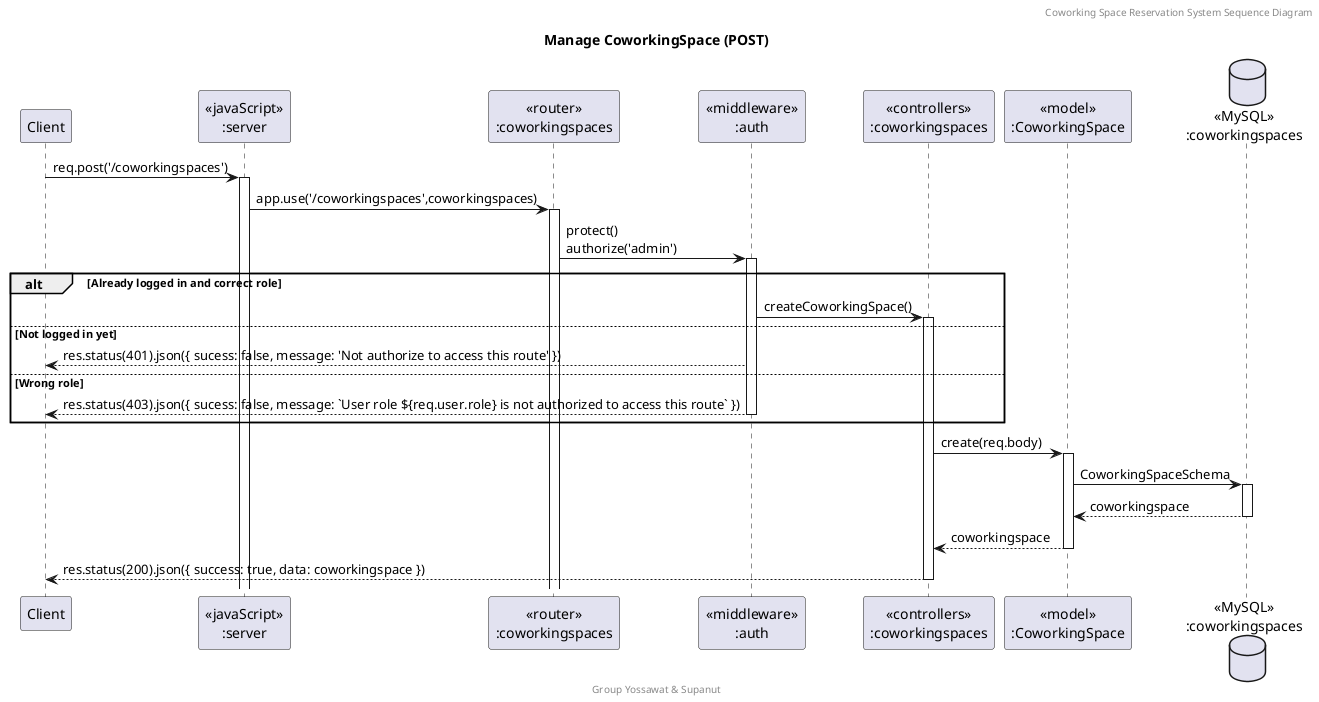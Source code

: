 @startuml Manage CoworkingSpace (POST)

header Coworking Space Reservation System Sequence Diagram
footer Group Yossawat & Supanut
title "Manage CoworkingSpace (POST)"

participant "Client" as client
participant "<<javaScript>>\n:server" as server
participant "<<router>>\n:coworkingspaces" as routerCoworkingSpaces
participant "<<middleware>>\n:auth" as middleware
participant "<<controllers>>\n:coworkingspaces" as controllersCoworkingSpaces
participant "<<model>>\n:CoworkingSpace" as modelCoworkingSpace
database "<<MySQL>>\n:coworkingspaces" as CoworkingSpacesDatabase

client->server ++:req.post('/coworkingspaces')
server->routerCoworkingSpaces ++:app.use('/coworkingspaces',coworkingspaces)
routerCoworkingSpaces -> middleware ++:protect()\nauthorize('admin')
alt Already logged in and correct role
    middleware -> controllersCoworkingSpaces ++: createCoworkingSpace()
else Not logged in yet
    middleware --> client : res.status(401).json({ sucess: false, message: 'Not authorize to access this route' })
else Wrong role
    middleware --> client --: res.status(403).json({ sucess: false, message: `User role ${req.user.role} is not authorized to access this route` })
end
controllersCoworkingSpaces-> modelCoworkingSpace ++:create(req.body)
modelCoworkingSpace -> CoworkingSpacesDatabase ++: CoworkingSpaceSchema
CoworkingSpacesDatabase --> modelCoworkingSpace --: coworkingspace
controllersCoworkingSpaces <-- modelCoworkingSpace --:coworkingspace
controllersCoworkingSpaces --> client --: res.status(200).json({ success: true, data: coworkingspace })

@enduml
